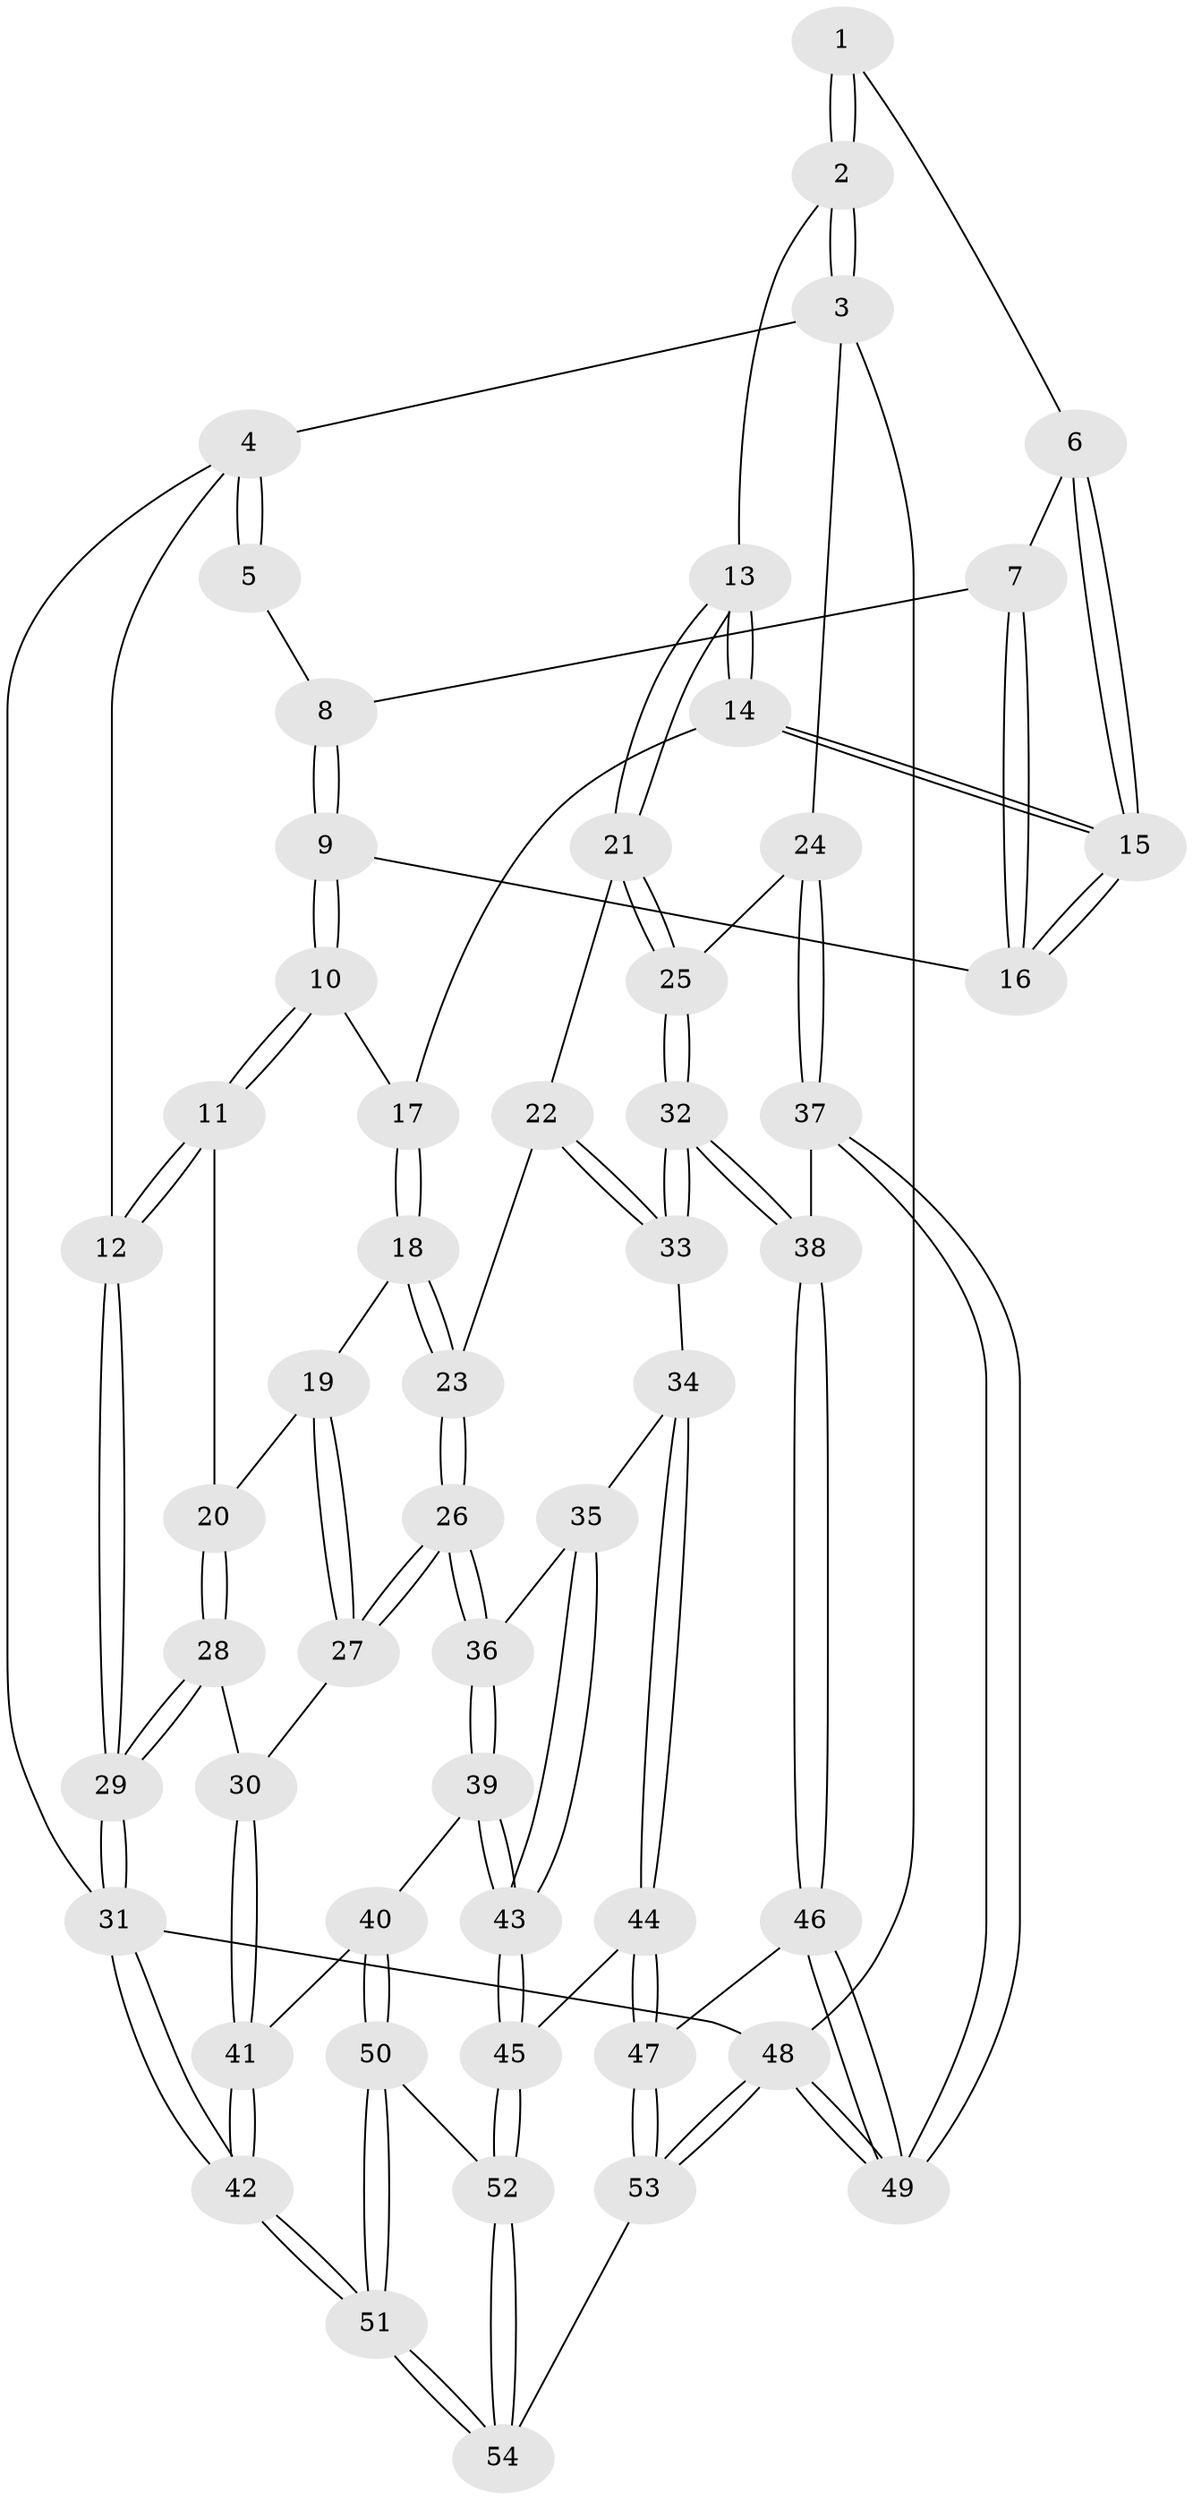 // Generated by graph-tools (version 1.1) at 2025/03/03/09/25 03:03:15]
// undirected, 54 vertices, 132 edges
graph export_dot {
graph [start="1"]
  node [color=gray90,style=filled];
  1 [pos="+0.5372947995922165+0"];
  2 [pos="+0.7134359190194262+0"];
  3 [pos="+1+0"];
  4 [pos="+0+0"];
  5 [pos="+0.31490773570734576+0"];
  6 [pos="+0.4769999153087242+0.17224046664991755"];
  7 [pos="+0.4552150334363205+0.1839821322723226"];
  8 [pos="+0.3462107565440191+0.057402905390770705"];
  9 [pos="+0.4036446730788624+0.2173583752755539"];
  10 [pos="+0.34708727048361815+0.30531550546911124"];
  11 [pos="+0.11748496925577082+0.29991422372934323"];
  12 [pos="+0+0.05746929948402022"];
  13 [pos="+0.6480087187898403+0.35095127027092743"];
  14 [pos="+0.6102332514929956+0.3427100701539433"];
  15 [pos="+0.521204431301111+0.2634694131931353"];
  16 [pos="+0.41766173215953595+0.21646360389745095"];
  17 [pos="+0.4211634870346204+0.35410720508560467"];
  18 [pos="+0.3760266930197067+0.4966295990811852"];
  19 [pos="+0.2105972586552681+0.4522772107925818"];
  20 [pos="+0.18642805579731478+0.43517867409872224"];
  21 [pos="+0.6893301193964609+0.42856280744016967"];
  22 [pos="+0.5823206854448785+0.5168306991032665"];
  23 [pos="+0.4339411026836168+0.5738031998685028"];
  24 [pos="+1+0.45680819364922604"];
  25 [pos="+0.8287057899821835+0.497318302360187"];
  26 [pos="+0.40154666147363677+0.6469644129745855"];
  27 [pos="+0.2699918538141221+0.5995688632625767"];
  28 [pos="+0.11570075114645904+0.6598696408654376"];
  29 [pos="+0+0.7475359102120012"];
  30 [pos="+0.17409174262194854+0.6805216000392896"];
  31 [pos="+0+1"];
  32 [pos="+0.7635817520891558+0.7528617374949257"];
  33 [pos="+0.5814955170504879+0.6997486942207564"];
  34 [pos="+0.5216910821286432+0.7371572808115171"];
  35 [pos="+0.45406506929331464+0.7050026913917801"];
  36 [pos="+0.4015432334089051+0.6473949353370722"];
  37 [pos="+1+0.7810034696090203"];
  38 [pos="+0.7660167624408135+0.7830292139116527"];
  39 [pos="+0.3105571082186286+0.7424122974374698"];
  40 [pos="+0.2951276383819648+0.7505771988990231"];
  41 [pos="+0.22985521131483255+0.7357412935341168"];
  42 [pos="+0+1"];
  43 [pos="+0.42109099369937725+0.8408930194106297"];
  44 [pos="+0.5463942436962694+0.8248020698483346"];
  45 [pos="+0.43404396370465365+0.8899706459469546"];
  46 [pos="+0.7489594238191428+0.8631686630287303"];
  47 [pos="+0.726068405694134+0.9080945371555599"];
  48 [pos="+1+1"];
  49 [pos="+1+0.9040812476115881"];
  50 [pos="+0.29480185657428987+0.7825150237083862"];
  51 [pos="+0.09742525004462967+1"];
  52 [pos="+0.40104724092355265+0.9608614779338281"];
  53 [pos="+0.7148404321076722+1"];
  54 [pos="+0.37199488201607395+1"];
  1 -- 2;
  1 -- 2;
  1 -- 6;
  2 -- 3;
  2 -- 3;
  2 -- 13;
  3 -- 4;
  3 -- 24;
  3 -- 48;
  4 -- 5;
  4 -- 5;
  4 -- 12;
  4 -- 31;
  5 -- 8;
  6 -- 7;
  6 -- 15;
  6 -- 15;
  7 -- 8;
  7 -- 16;
  7 -- 16;
  8 -- 9;
  8 -- 9;
  9 -- 10;
  9 -- 10;
  9 -- 16;
  10 -- 11;
  10 -- 11;
  10 -- 17;
  11 -- 12;
  11 -- 12;
  11 -- 20;
  12 -- 29;
  12 -- 29;
  13 -- 14;
  13 -- 14;
  13 -- 21;
  13 -- 21;
  14 -- 15;
  14 -- 15;
  14 -- 17;
  15 -- 16;
  15 -- 16;
  17 -- 18;
  17 -- 18;
  18 -- 19;
  18 -- 23;
  18 -- 23;
  19 -- 20;
  19 -- 27;
  19 -- 27;
  20 -- 28;
  20 -- 28;
  21 -- 22;
  21 -- 25;
  21 -- 25;
  22 -- 23;
  22 -- 33;
  22 -- 33;
  23 -- 26;
  23 -- 26;
  24 -- 25;
  24 -- 37;
  24 -- 37;
  25 -- 32;
  25 -- 32;
  26 -- 27;
  26 -- 27;
  26 -- 36;
  26 -- 36;
  27 -- 30;
  28 -- 29;
  28 -- 29;
  28 -- 30;
  29 -- 31;
  29 -- 31;
  30 -- 41;
  30 -- 41;
  31 -- 42;
  31 -- 42;
  31 -- 48;
  32 -- 33;
  32 -- 33;
  32 -- 38;
  32 -- 38;
  33 -- 34;
  34 -- 35;
  34 -- 44;
  34 -- 44;
  35 -- 36;
  35 -- 43;
  35 -- 43;
  36 -- 39;
  36 -- 39;
  37 -- 38;
  37 -- 49;
  37 -- 49;
  38 -- 46;
  38 -- 46;
  39 -- 40;
  39 -- 43;
  39 -- 43;
  40 -- 41;
  40 -- 50;
  40 -- 50;
  41 -- 42;
  41 -- 42;
  42 -- 51;
  42 -- 51;
  43 -- 45;
  43 -- 45;
  44 -- 45;
  44 -- 47;
  44 -- 47;
  45 -- 52;
  45 -- 52;
  46 -- 47;
  46 -- 49;
  46 -- 49;
  47 -- 53;
  47 -- 53;
  48 -- 49;
  48 -- 49;
  48 -- 53;
  48 -- 53;
  50 -- 51;
  50 -- 51;
  50 -- 52;
  51 -- 54;
  51 -- 54;
  52 -- 54;
  52 -- 54;
  53 -- 54;
}
